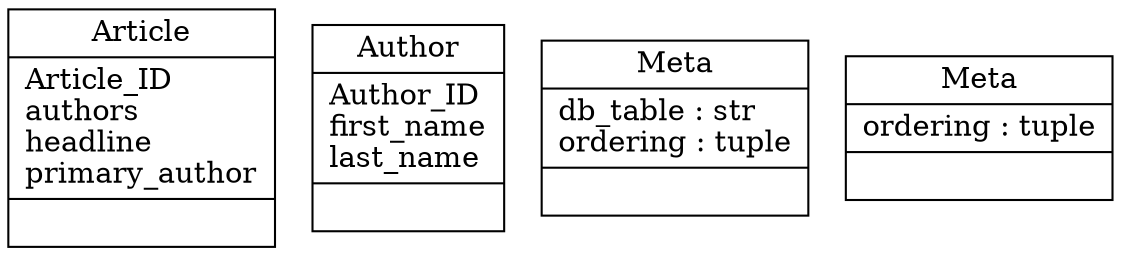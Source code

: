 digraph "classes_16" {
rankdir=BT
charset="utf-8"
"custom_columns.models.Article" [color="black", fontcolor="black", label=<{Article|Article_ID<br ALIGN="LEFT"/>authors<br ALIGN="LEFT"/>headline<br ALIGN="LEFT"/>primary_author<br ALIGN="LEFT"/>|}>, shape="record", style="solid"];
"custom_columns.models.Author" [color="black", fontcolor="black", label=<{Author|Author_ID<br ALIGN="LEFT"/>first_name<br ALIGN="LEFT"/>last_name<br ALIGN="LEFT"/>|}>, shape="record", style="solid"];
"custom_columns.models.Author.Meta" [color="black", fontcolor="black", label=<{Meta|db_table : str<br ALIGN="LEFT"/>ordering : tuple<br ALIGN="LEFT"/>|}>, shape="record", style="solid"];
"custom_columns.models.Article.Meta" [color="black", fontcolor="black", label=<{Meta|ordering : tuple<br ALIGN="LEFT"/>|}>, shape="record", style="solid"];
}
